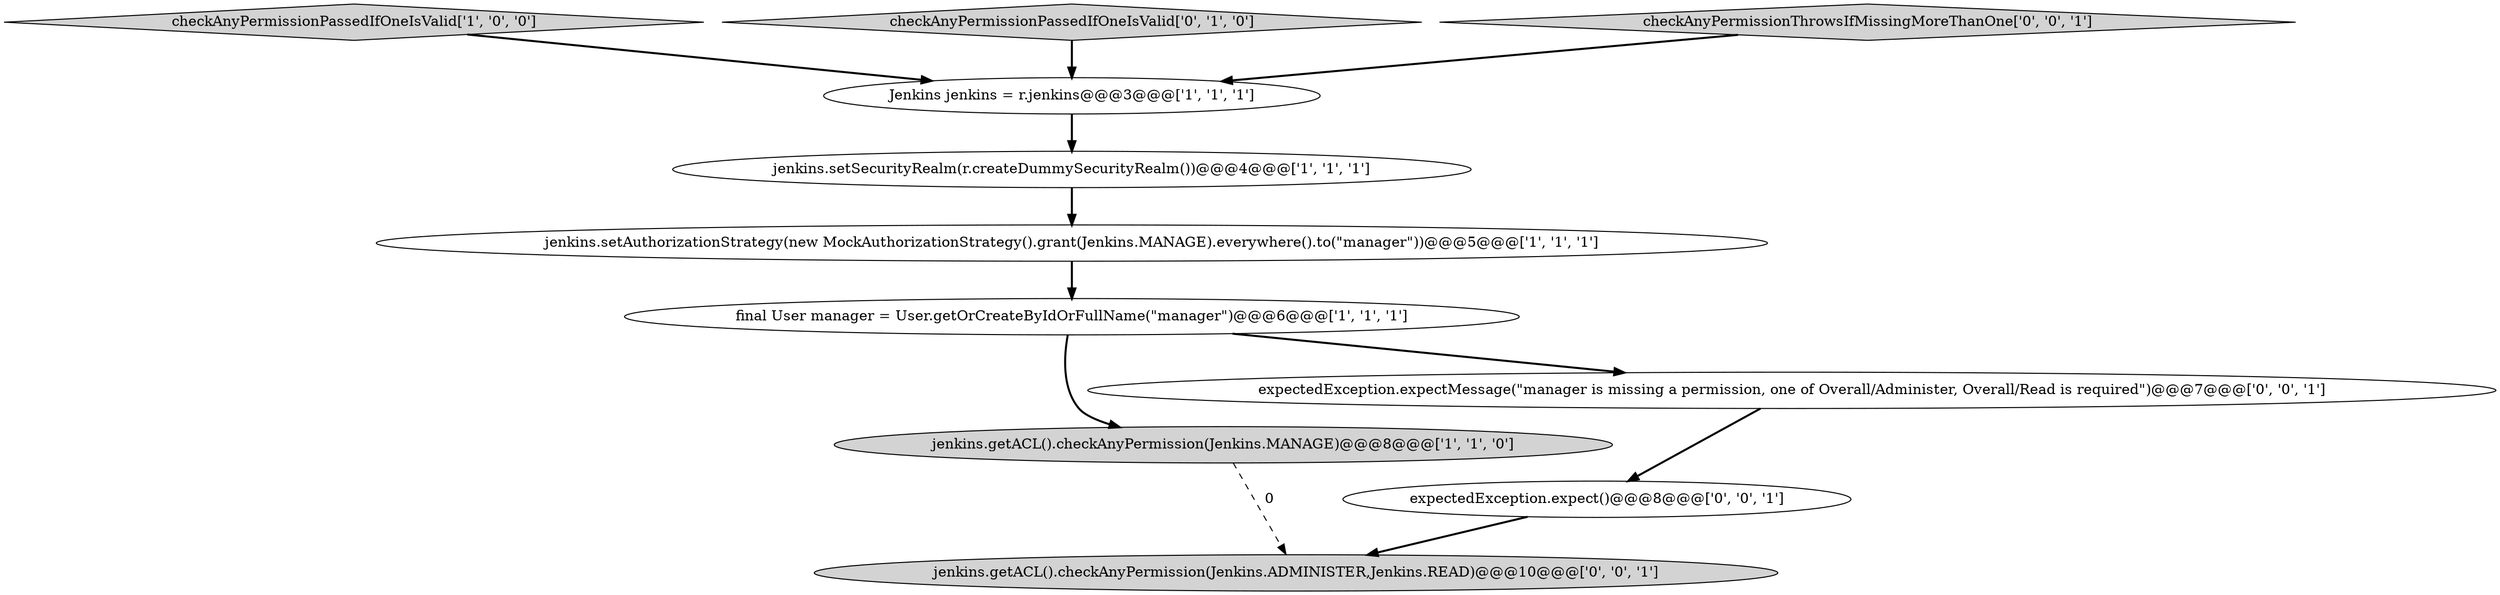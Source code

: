 digraph {
5 [style = filled, label = "checkAnyPermissionPassedIfOneIsValid['1', '0', '0']", fillcolor = lightgray, shape = diamond image = "AAA0AAABBB1BBB"];
6 [style = filled, label = "checkAnyPermissionPassedIfOneIsValid['0', '1', '0']", fillcolor = lightgray, shape = diamond image = "AAA0AAABBB2BBB"];
7 [style = filled, label = "expectedException.expect()@@@8@@@['0', '0', '1']", fillcolor = white, shape = ellipse image = "AAA0AAABBB3BBB"];
10 [style = filled, label = "jenkins.getACL().checkAnyPermission(Jenkins.ADMINISTER,Jenkins.READ)@@@10@@@['0', '0', '1']", fillcolor = lightgray, shape = ellipse image = "AAA0AAABBB3BBB"];
1 [style = filled, label = "final User manager = User.getOrCreateByIdOrFullName(\"manager\")@@@6@@@['1', '1', '1']", fillcolor = white, shape = ellipse image = "AAA0AAABBB1BBB"];
4 [style = filled, label = "jenkins.setSecurityRealm(r.createDummySecurityRealm())@@@4@@@['1', '1', '1']", fillcolor = white, shape = ellipse image = "AAA0AAABBB1BBB"];
0 [style = filled, label = "jenkins.getACL().checkAnyPermission(Jenkins.MANAGE)@@@8@@@['1', '1', '0']", fillcolor = lightgray, shape = ellipse image = "AAA0AAABBB1BBB"];
8 [style = filled, label = "checkAnyPermissionThrowsIfMissingMoreThanOne['0', '0', '1']", fillcolor = lightgray, shape = diamond image = "AAA0AAABBB3BBB"];
9 [style = filled, label = "expectedException.expectMessage(\"manager is missing a permission, one of Overall/Administer, Overall/Read is required\")@@@7@@@['0', '0', '1']", fillcolor = white, shape = ellipse image = "AAA0AAABBB3BBB"];
3 [style = filled, label = "jenkins.setAuthorizationStrategy(new MockAuthorizationStrategy().grant(Jenkins.MANAGE).everywhere().to(\"manager\"))@@@5@@@['1', '1', '1']", fillcolor = white, shape = ellipse image = "AAA0AAABBB1BBB"];
2 [style = filled, label = "Jenkins jenkins = r.jenkins@@@3@@@['1', '1', '1']", fillcolor = white, shape = ellipse image = "AAA0AAABBB1BBB"];
4->3 [style = bold, label=""];
5->2 [style = bold, label=""];
1->0 [style = bold, label=""];
3->1 [style = bold, label=""];
9->7 [style = bold, label=""];
8->2 [style = bold, label=""];
2->4 [style = bold, label=""];
7->10 [style = bold, label=""];
0->10 [style = dashed, label="0"];
1->9 [style = bold, label=""];
6->2 [style = bold, label=""];
}
